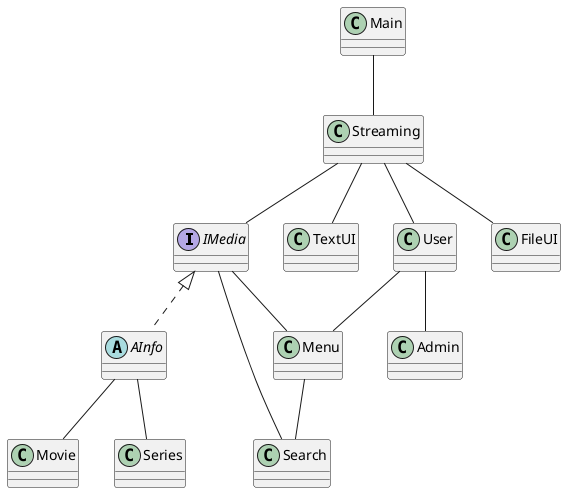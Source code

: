 @startuml

interface IMedia {
}

abstract AInfo {
}

class Movie {
}

class Series {
}

class TextUI {
}

class User {
}

class Menu {
}

class Streaming {
}

class Main {
}

class FileUI {
}

class Search {
}

class Admin {
}

Main -- Streaming
Streaming -- IMedia
User -- Menu
User -- Admin
IMedia -- Menu
Streaming -- User
Menu -- Search
IMedia -- Search
Streaming -- TextUI
IMedia <|.. AInfo
Streaming -- FileUI
AInfo -- Movie
AInfo -- Series

@enduml